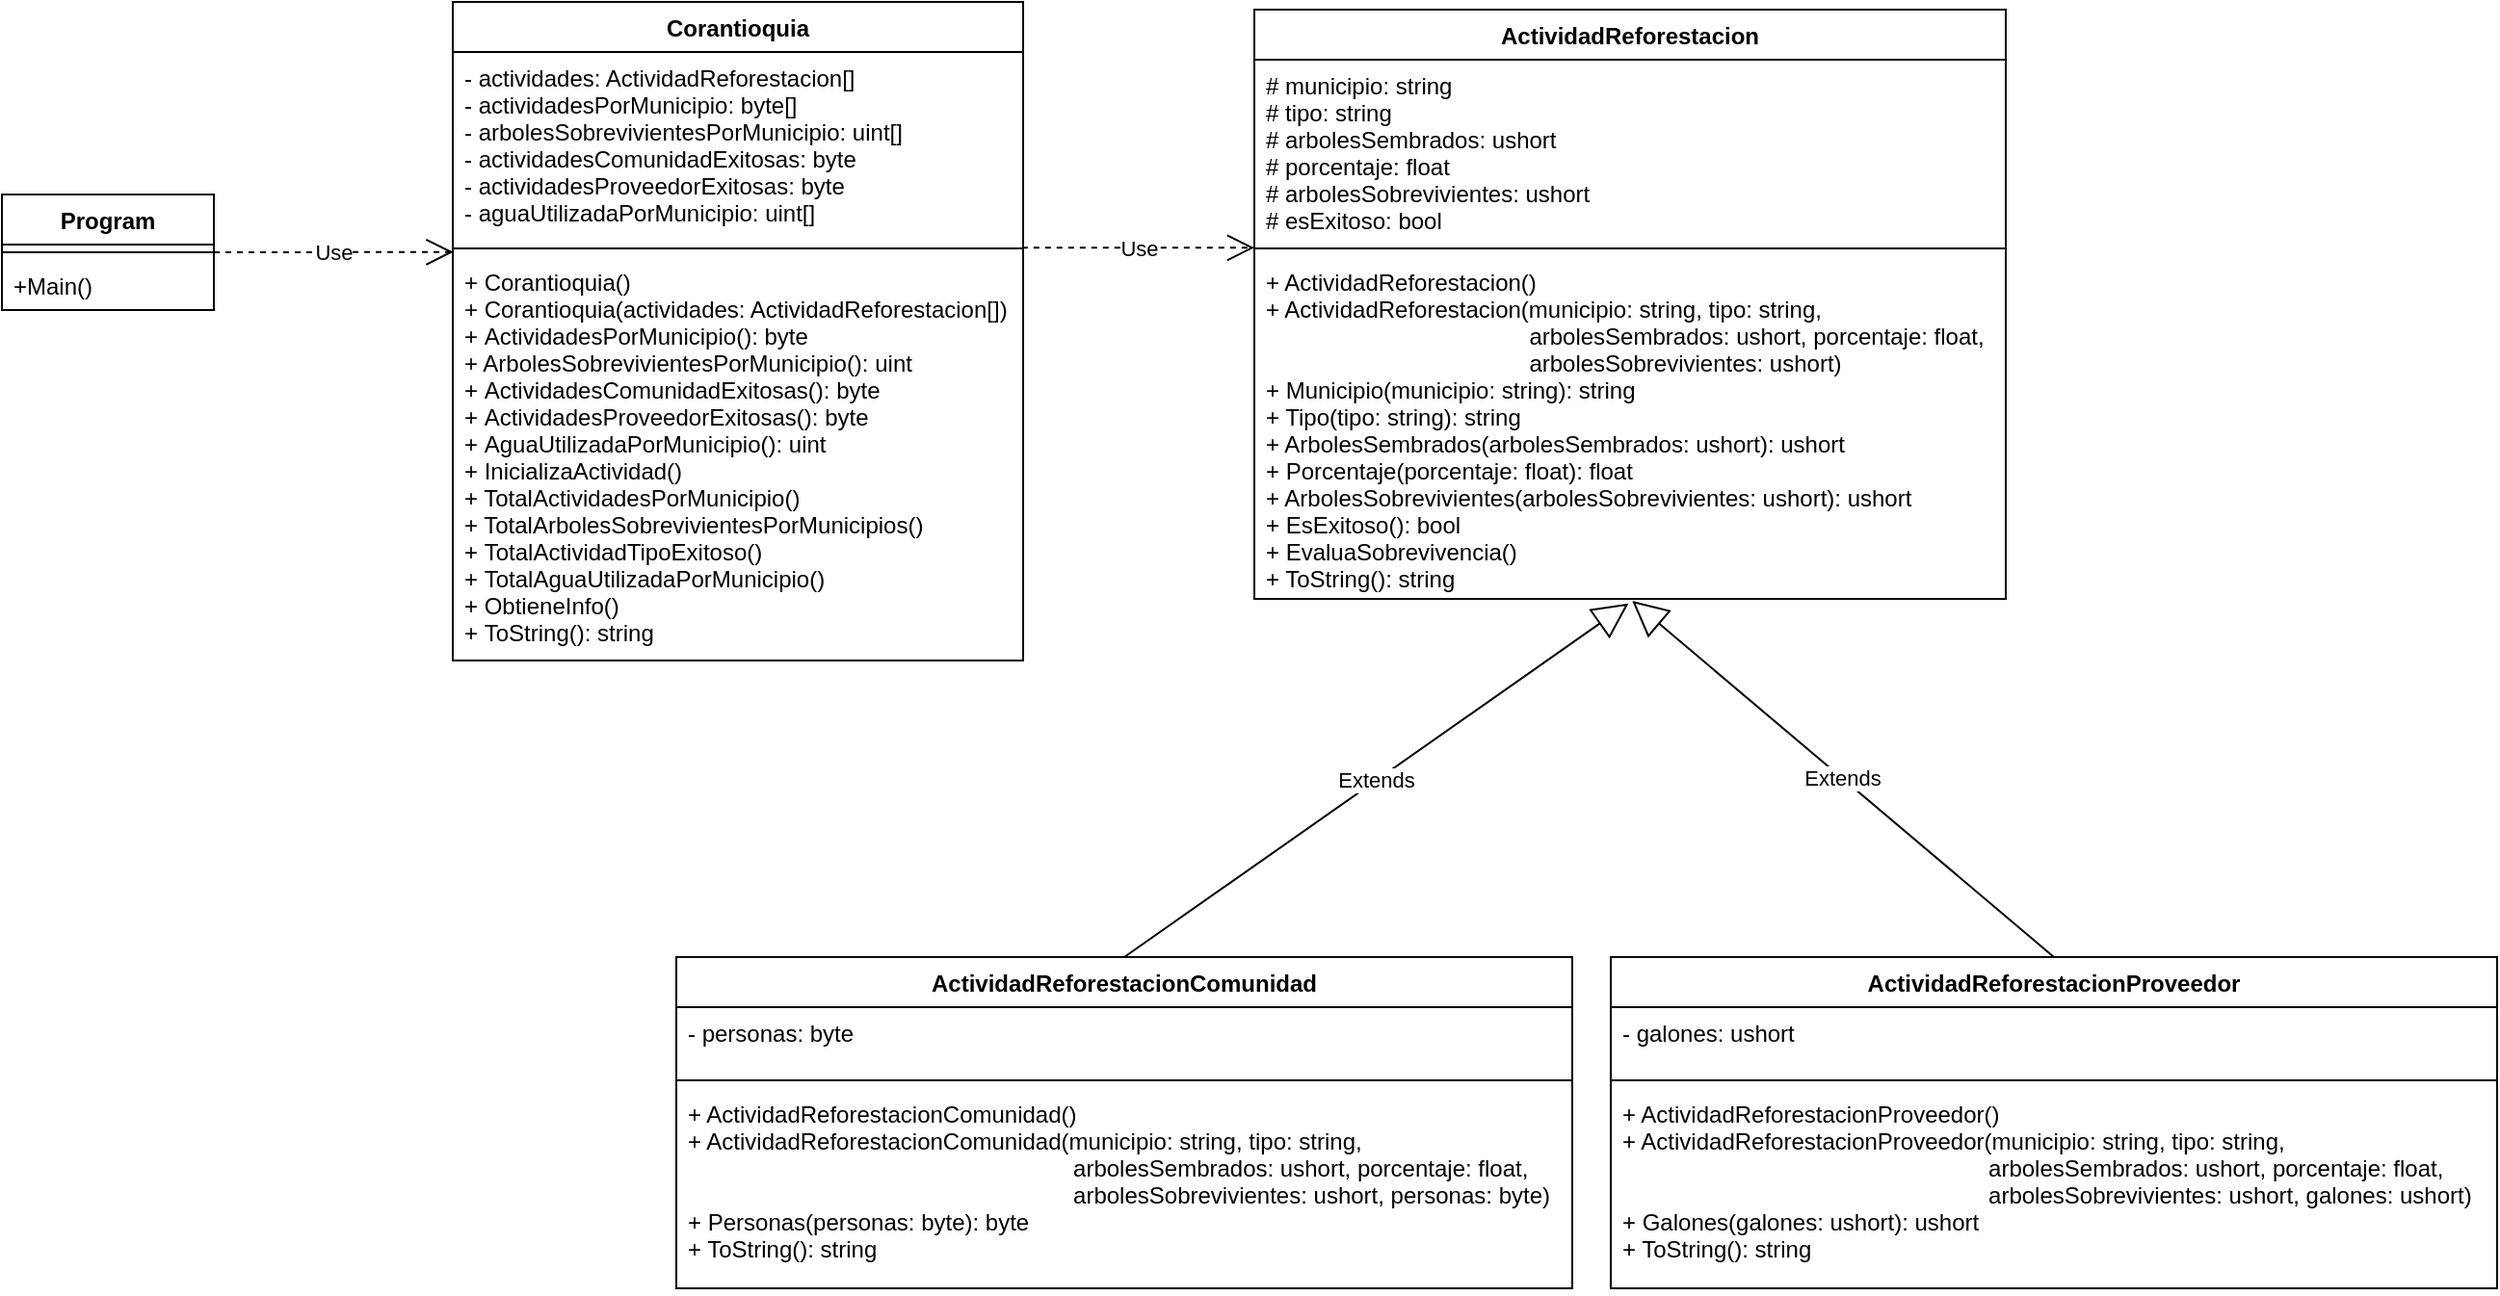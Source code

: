 <mxfile version="20.3.0" type="device"><diagram id="C5RBs43oDa-KdzZeNtuy" name="Page-1"><mxGraphModel dx="1038" dy="1720" grid="1" gridSize="10" guides="1" tooltips="1" connect="1" arrows="1" fold="1" page="1" pageScale="1" pageWidth="1654" pageHeight="1169" math="0" shadow="0"><root><mxCell id="WIyWlLk6GJQsqaUBKTNV-0"/><mxCell id="WIyWlLk6GJQsqaUBKTNV-1" parent="WIyWlLk6GJQsqaUBKTNV-0"/><mxCell id="QVw1ap9B6yD32LJbRpxJ-0" value="ActividadReforestacion" style="swimlane;fontStyle=1;align=center;verticalAlign=top;childLayout=stackLayout;horizontal=1;startSize=26;horizontalStack=0;resizeParent=1;resizeParentMax=0;resizeLast=0;collapsible=1;marginBottom=0;" parent="WIyWlLk6GJQsqaUBKTNV-1" vertex="1"><mxGeometry x="1060" y="-262" width="390" height="306" as="geometry"/></mxCell><mxCell id="QVw1ap9B6yD32LJbRpxJ-1" value="# municipio: string&#10;# tipo: string&#10;# arbolesSembrados: ushort&#10;# porcentaje: float&#10;# arbolesSobrevivientes: ushort&#10;# esExitoso: bool" style="text;strokeColor=none;fillColor=none;align=left;verticalAlign=top;spacingLeft=4;spacingRight=4;overflow=hidden;rotatable=0;points=[[0,0.5],[1,0.5]];portConstraint=eastwest;" parent="QVw1ap9B6yD32LJbRpxJ-0" vertex="1"><mxGeometry y="26" width="390" height="94" as="geometry"/></mxCell><mxCell id="QVw1ap9B6yD32LJbRpxJ-2" value="" style="line;strokeWidth=1;fillColor=none;align=left;verticalAlign=middle;spacingTop=-1;spacingLeft=3;spacingRight=3;rotatable=0;labelPosition=right;points=[];portConstraint=eastwest;" parent="QVw1ap9B6yD32LJbRpxJ-0" vertex="1"><mxGeometry y="120" width="390" height="8" as="geometry"/></mxCell><mxCell id="QVw1ap9B6yD32LJbRpxJ-3" value="+ ActividadReforestacion()&#10;+ ActividadReforestacion(municipio: string, tipo: string, &#10;                                         arbolesSembrados: ushort, porcentaje: float, &#10;                                         arbolesSobrevivientes: ushort)&#10;+ Municipio(municipio: string): string&#10;+ Tipo(tipo: string): string&#10;+ ArbolesSembrados(arbolesSembrados: ushort): ushort&#10;+ Porcentaje(porcentaje: float): float&#10;+ ArbolesSobrevivientes(arbolesSobrevivientes: ushort): ushort&#10;+ EsExitoso(): bool&#10;+ EvaluaSobrevivencia()&#10;+ ToString(): string" style="text;strokeColor=none;fillColor=none;align=left;verticalAlign=top;spacingLeft=4;spacingRight=4;overflow=hidden;rotatable=0;points=[[0,0.5],[1,0.5]];portConstraint=eastwest;" parent="QVw1ap9B6yD32LJbRpxJ-0" vertex="1"><mxGeometry y="128" width="390" height="178" as="geometry"/></mxCell><mxCell id="QVw1ap9B6yD32LJbRpxJ-4" value="ActividadReforestacionProveedor" style="swimlane;fontStyle=1;align=center;verticalAlign=top;childLayout=stackLayout;horizontal=1;startSize=26;horizontalStack=0;resizeParent=1;resizeParentMax=0;resizeLast=0;collapsible=1;marginBottom=0;" parent="WIyWlLk6GJQsqaUBKTNV-1" vertex="1"><mxGeometry x="1245" y="230" width="460" height="172" as="geometry"/></mxCell><mxCell id="QVw1ap9B6yD32LJbRpxJ-5" value="- galones: ushort" style="text;strokeColor=none;fillColor=none;align=left;verticalAlign=top;spacingLeft=4;spacingRight=4;overflow=hidden;rotatable=0;points=[[0,0.5],[1,0.5]];portConstraint=eastwest;" parent="QVw1ap9B6yD32LJbRpxJ-4" vertex="1"><mxGeometry y="26" width="460" height="34" as="geometry"/></mxCell><mxCell id="QVw1ap9B6yD32LJbRpxJ-6" value="" style="line;strokeWidth=1;fillColor=none;align=left;verticalAlign=middle;spacingTop=-1;spacingLeft=3;spacingRight=3;rotatable=0;labelPosition=right;points=[];portConstraint=eastwest;" parent="QVw1ap9B6yD32LJbRpxJ-4" vertex="1"><mxGeometry y="60" width="460" height="8" as="geometry"/></mxCell><mxCell id="QVw1ap9B6yD32LJbRpxJ-7" value="+ ActividadReforestacionProveedor()&#10;+ ActividadReforestacionProveedor(municipio: string, tipo: string, &#10;                                                          arbolesSembrados: ushort, porcentaje: float, &#10;                                                         arbolesSobrevivientes: ushort, galones: ushort)&#10;+ Galones(galones: ushort): ushort&#10;+ ToString(): string" style="text;strokeColor=none;fillColor=none;align=left;verticalAlign=top;spacingLeft=4;spacingRight=4;overflow=hidden;rotatable=0;points=[[0,0.5],[1,0.5]];portConstraint=eastwest;" parent="QVw1ap9B6yD32LJbRpxJ-4" vertex="1"><mxGeometry y="68" width="460" height="104" as="geometry"/></mxCell><mxCell id="QVw1ap9B6yD32LJbRpxJ-10" value="ActividadReforestacionComunidad" style="swimlane;fontStyle=1;align=center;verticalAlign=top;childLayout=stackLayout;horizontal=1;startSize=26;horizontalStack=0;resizeParent=1;resizeParentMax=0;resizeLast=0;collapsible=1;marginBottom=0;" parent="WIyWlLk6GJQsqaUBKTNV-1" vertex="1"><mxGeometry x="760" y="230" width="465" height="172" as="geometry"/></mxCell><mxCell id="QVw1ap9B6yD32LJbRpxJ-11" value="- personas: byte" style="text;strokeColor=none;fillColor=none;align=left;verticalAlign=top;spacingLeft=4;spacingRight=4;overflow=hidden;rotatable=0;points=[[0,0.5],[1,0.5]];portConstraint=eastwest;" parent="QVw1ap9B6yD32LJbRpxJ-10" vertex="1"><mxGeometry y="26" width="465" height="34" as="geometry"/></mxCell><mxCell id="QVw1ap9B6yD32LJbRpxJ-12" value="" style="line;strokeWidth=1;fillColor=none;align=left;verticalAlign=middle;spacingTop=-1;spacingLeft=3;spacingRight=3;rotatable=0;labelPosition=right;points=[];portConstraint=eastwest;" parent="QVw1ap9B6yD32LJbRpxJ-10" vertex="1"><mxGeometry y="60" width="465" height="8" as="geometry"/></mxCell><mxCell id="QVw1ap9B6yD32LJbRpxJ-13" value="+ ActividadReforestacionComunidad()&#10;+ ActividadReforestacionComunidad(municipio: string, tipo: string, &#10;                                                            arbolesSembrados: ushort, porcentaje: float, &#10;                                                            arbolesSobrevivientes: ushort, personas: byte)&#10;+ Personas(personas: byte): byte&#10;+ ToString(): string" style="text;strokeColor=none;fillColor=none;align=left;verticalAlign=top;spacingLeft=4;spacingRight=4;overflow=hidden;rotatable=0;points=[[0,0.5],[1,0.5]];portConstraint=eastwest;" parent="QVw1ap9B6yD32LJbRpxJ-10" vertex="1"><mxGeometry y="68" width="465" height="104" as="geometry"/></mxCell><mxCell id="GeRKW6qWo-0BWm8fRWlA-0" value="Corantioquia" style="swimlane;fontStyle=1;align=center;verticalAlign=top;childLayout=stackLayout;horizontal=1;startSize=26;horizontalStack=0;resizeParent=1;resizeParentMax=0;resizeLast=0;collapsible=1;marginBottom=0;" parent="WIyWlLk6GJQsqaUBKTNV-1" vertex="1"><mxGeometry x="644" y="-266" width="296" height="342" as="geometry"/></mxCell><mxCell id="GeRKW6qWo-0BWm8fRWlA-1" value="- actividades: ActividadReforestacion[]&#10;- actividadesPorMunicipio: byte[]&#10;- arbolesSobrevivientesPorMunicipio: uint[]&#10;- actividadesComunidadExitosas: byte&#10;- actividadesProveedorExitosas: byte&#10;- aguaUtilizadaPorMunicipio: uint[]" style="text;strokeColor=none;fillColor=none;align=left;verticalAlign=top;spacingLeft=4;spacingRight=4;overflow=hidden;rotatable=0;points=[[0,0.5],[1,0.5]];portConstraint=eastwest;" parent="GeRKW6qWo-0BWm8fRWlA-0" vertex="1"><mxGeometry y="26" width="296" height="98" as="geometry"/></mxCell><mxCell id="GeRKW6qWo-0BWm8fRWlA-2" value="" style="line;strokeWidth=1;fillColor=none;align=left;verticalAlign=middle;spacingTop=-1;spacingLeft=3;spacingRight=3;rotatable=0;labelPosition=right;points=[];portConstraint=eastwest;" parent="GeRKW6qWo-0BWm8fRWlA-0" vertex="1"><mxGeometry y="124" width="296" height="8" as="geometry"/></mxCell><mxCell id="GeRKW6qWo-0BWm8fRWlA-3" value="+ Corantioquia()&#10;+ Corantioquia(actividades: ActividadReforestacion[])&#10;+ ActividadesPorMunicipio(): byte&#10;+ ArbolesSobrevivientesPorMunicipio(): uint&#10;+ ActividadesComunidadExitosas(): byte&#10;+ ActividadesProveedorExitosas(): byte&#10;+ AguaUtilizadaPorMunicipio(): uint&#10;+ InicializaActividad()&#10;+ TotalActividadesPorMunicipio()&#10;+ TotalArbolesSobrevivientesPorMunicipios()&#10;+ TotalActividadTipoExitoso()&#10;+ TotalAguaUtilizadaPorMunicipio()&#10;+ ObtieneInfo()&#10;+ ToString(): string" style="text;strokeColor=none;fillColor=none;align=left;verticalAlign=top;spacingLeft=4;spacingRight=4;overflow=hidden;rotatable=0;points=[[0,0.5],[1,0.5]];portConstraint=eastwest;" parent="GeRKW6qWo-0BWm8fRWlA-0" vertex="1"><mxGeometry y="132" width="296" height="210" as="geometry"/></mxCell><mxCell id="GeRKW6qWo-0BWm8fRWlA-4" value="Program" style="swimlane;fontStyle=1;align=center;verticalAlign=top;childLayout=stackLayout;horizontal=1;startSize=26;horizontalStack=0;resizeParent=1;resizeParentMax=0;resizeLast=0;collapsible=1;marginBottom=0;" parent="WIyWlLk6GJQsqaUBKTNV-1" vertex="1"><mxGeometry x="410" y="-166" width="110" height="60" as="geometry"/></mxCell><mxCell id="GeRKW6qWo-0BWm8fRWlA-6" value="" style="line;strokeWidth=1;fillColor=none;align=left;verticalAlign=middle;spacingTop=-1;spacingLeft=3;spacingRight=3;rotatable=0;labelPosition=right;points=[];portConstraint=eastwest;" parent="GeRKW6qWo-0BWm8fRWlA-4" vertex="1"><mxGeometry y="26" width="110" height="8" as="geometry"/></mxCell><mxCell id="GeRKW6qWo-0BWm8fRWlA-7" value="+Main()" style="text;strokeColor=none;fillColor=none;align=left;verticalAlign=top;spacingLeft=4;spacingRight=4;overflow=hidden;rotatable=0;points=[[0,0.5],[1,0.5]];portConstraint=eastwest;" parent="GeRKW6qWo-0BWm8fRWlA-4" vertex="1"><mxGeometry y="34" width="110" height="26" as="geometry"/></mxCell><mxCell id="mEgK7tD9UA-fsDU6ati7-7" value="Use" style="endArrow=open;endSize=12;dashed=1;html=1;rounded=0;exitX=1;exitY=0.5;exitDx=0;exitDy=0;entryX=0.001;entryY=0.735;entryDx=0;entryDy=0;entryPerimeter=0;" parent="WIyWlLk6GJQsqaUBKTNV-1" source="GeRKW6qWo-0BWm8fRWlA-4" target="GeRKW6qWo-0BWm8fRWlA-2" edge="1"><mxGeometry width="160" relative="1" as="geometry"><mxPoint x="230" y="-140.34" as="sourcePoint"/><mxPoint x="290" y="-130" as="targetPoint"/></mxGeometry></mxCell><mxCell id="mEgK7tD9UA-fsDU6ati7-9" value="Use" style="endArrow=open;endSize=12;dashed=1;html=1;rounded=0;exitX=0.998;exitY=0.458;exitDx=0;exitDy=0;exitPerimeter=0;entryX=0;entryY=0.458;entryDx=0;entryDy=0;entryPerimeter=0;" parent="WIyWlLk6GJQsqaUBKTNV-1" source="GeRKW6qWo-0BWm8fRWlA-2" target="QVw1ap9B6yD32LJbRpxJ-2" edge="1"><mxGeometry width="160" relative="1" as="geometry"><mxPoint x="970" y="-140" as="sourcePoint"/><mxPoint x="1030" y="-130" as="targetPoint"/></mxGeometry></mxCell><mxCell id="mEgK7tD9UA-fsDU6ati7-10" value="Extends" style="endArrow=block;endSize=16;endFill=0;html=1;rounded=0;exitX=0.5;exitY=0;exitDx=0;exitDy=0;entryX=0.498;entryY=1.013;entryDx=0;entryDy=0;entryPerimeter=0;" parent="WIyWlLk6GJQsqaUBKTNV-1" source="QVw1ap9B6yD32LJbRpxJ-10" target="QVw1ap9B6yD32LJbRpxJ-3" edge="1"><mxGeometry width="160" relative="1" as="geometry"><mxPoint x="980" y="180" as="sourcePoint"/><mxPoint x="1140" y="180" as="targetPoint"/></mxGeometry></mxCell><mxCell id="mEgK7tD9UA-fsDU6ati7-12" value="Extends" style="endArrow=block;endSize=16;endFill=0;html=1;rounded=0;exitX=0.5;exitY=0;exitDx=0;exitDy=0;entryX=0.503;entryY=1.006;entryDx=0;entryDy=0;entryPerimeter=0;" parent="WIyWlLk6GJQsqaUBKTNV-1" source="QVw1ap9B6yD32LJbRpxJ-4" target="QVw1ap9B6yD32LJbRpxJ-3" edge="1"><mxGeometry width="160" relative="1" as="geometry"><mxPoint x="945" y="240.0" as="sourcePoint"/><mxPoint x="1234.34" y="31.976" as="targetPoint"/></mxGeometry></mxCell></root></mxGraphModel></diagram></mxfile>